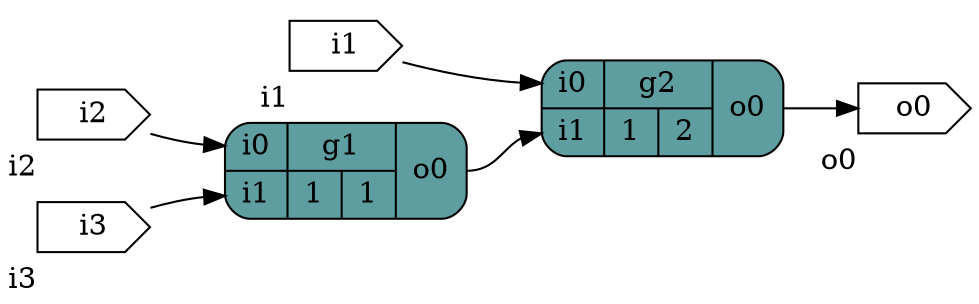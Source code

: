 digraph test {
		graph [rankdir = LR];
		g1[shape=record; style="rounded,filled"; fillcolor=cadetblue; label="{{<i0>i0|<i1>i1}|{g1|{1|1}}|{<o0>o0}}"]
		g2[shape=record; style="rounded,filled"; fillcolor=cadetblue; label="{{<i0>i0|<i1>i1}|{g2|{1|2}}|{<o0>o0}}"]
		i1[shape=cds,xlabel="i1"]
		i2[shape=cds,xlabel="i2"]
		i3[shape=cds,xlabel="i3"]
		o0[shape=cds,xlabel="o0"]
		i1 -> g2:i0;
		i2 -> g1:i0;
		i3 -> g1:i1;
		g1:o0 -> g2:i1;
		g2:o0 -> o0;
}
